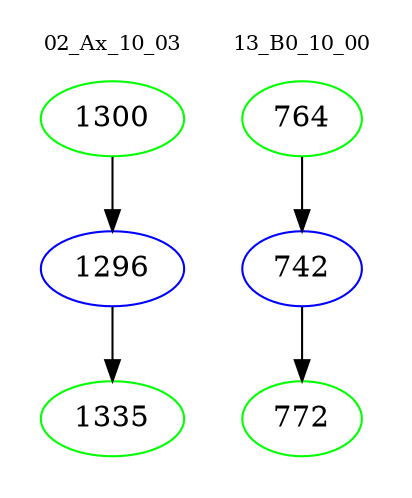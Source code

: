 digraph{
subgraph cluster_0 {
color = white
label = "02_Ax_10_03";
fontsize=10;
T0_1300 [label="1300", color="green"]
T0_1300 -> T0_1296 [color="black"]
T0_1296 [label="1296", color="blue"]
T0_1296 -> T0_1335 [color="black"]
T0_1335 [label="1335", color="green"]
}
subgraph cluster_1 {
color = white
label = "13_B0_10_00";
fontsize=10;
T1_764 [label="764", color="green"]
T1_764 -> T1_742 [color="black"]
T1_742 [label="742", color="blue"]
T1_742 -> T1_772 [color="black"]
T1_772 [label="772", color="green"]
}
}
